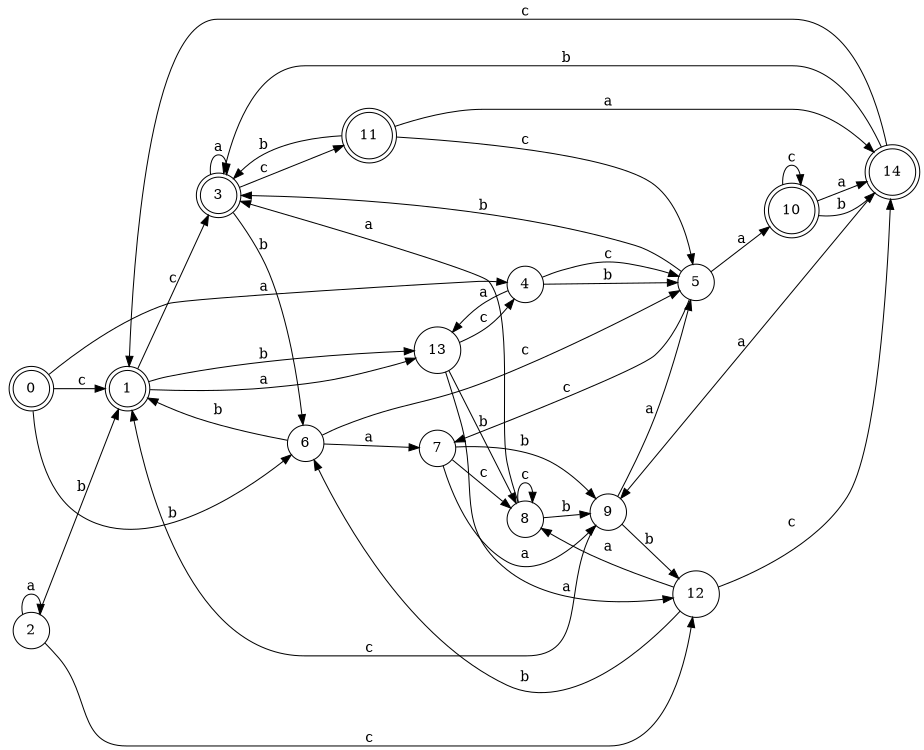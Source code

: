 digraph n12_5 {
__start0 [label="" shape="none"];

rankdir=LR;
size="8,5";

s0 [style="rounded,filled", color="black", fillcolor="white" shape="doublecircle", label="0"];
s1 [style="rounded,filled", color="black", fillcolor="white" shape="doublecircle", label="1"];
s2 [style="filled", color="black", fillcolor="white" shape="circle", label="2"];
s3 [style="rounded,filled", color="black", fillcolor="white" shape="doublecircle", label="3"];
s4 [style="filled", color="black", fillcolor="white" shape="circle", label="4"];
s5 [style="filled", color="black", fillcolor="white" shape="circle", label="5"];
s6 [style="filled", color="black", fillcolor="white" shape="circle", label="6"];
s7 [style="filled", color="black", fillcolor="white" shape="circle", label="7"];
s8 [style="filled", color="black", fillcolor="white" shape="circle", label="8"];
s9 [style="filled", color="black", fillcolor="white" shape="circle", label="9"];
s10 [style="rounded,filled", color="black", fillcolor="white" shape="doublecircle", label="10"];
s11 [style="rounded,filled", color="black", fillcolor="white" shape="doublecircle", label="11"];
s12 [style="filled", color="black", fillcolor="white" shape="circle", label="12"];
s13 [style="filled", color="black", fillcolor="white" shape="circle", label="13"];
s14 [style="rounded,filled", color="black", fillcolor="white" shape="doublecircle", label="14"];
s0 -> s4 [label="a"];
s0 -> s6 [label="b"];
s0 -> s1 [label="c"];
s1 -> s13 [label="a"];
s1 -> s13 [label="b"];
s1 -> s3 [label="c"];
s2 -> s2 [label="a"];
s2 -> s1 [label="b"];
s2 -> s12 [label="c"];
s3 -> s3 [label="a"];
s3 -> s6 [label="b"];
s3 -> s11 [label="c"];
s4 -> s13 [label="a"];
s4 -> s5 [label="b"];
s4 -> s5 [label="c"];
s5 -> s10 [label="a"];
s5 -> s3 [label="b"];
s5 -> s7 [label="c"];
s6 -> s7 [label="a"];
s6 -> s1 [label="b"];
s6 -> s5 [label="c"];
s7 -> s9 [label="a"];
s7 -> s9 [label="b"];
s7 -> s8 [label="c"];
s8 -> s3 [label="a"];
s8 -> s9 [label="b"];
s8 -> s8 [label="c"];
s9 -> s5 [label="a"];
s9 -> s12 [label="b"];
s9 -> s1 [label="c"];
s10 -> s14 [label="a"];
s10 -> s14 [label="b"];
s10 -> s10 [label="c"];
s11 -> s14 [label="a"];
s11 -> s3 [label="b"];
s11 -> s5 [label="c"];
s12 -> s8 [label="a"];
s12 -> s6 [label="b"];
s12 -> s14 [label="c"];
s13 -> s12 [label="a"];
s13 -> s8 [label="b"];
s13 -> s4 [label="c"];
s14 -> s9 [label="a"];
s14 -> s3 [label="b"];
s14 -> s1 [label="c"];

}